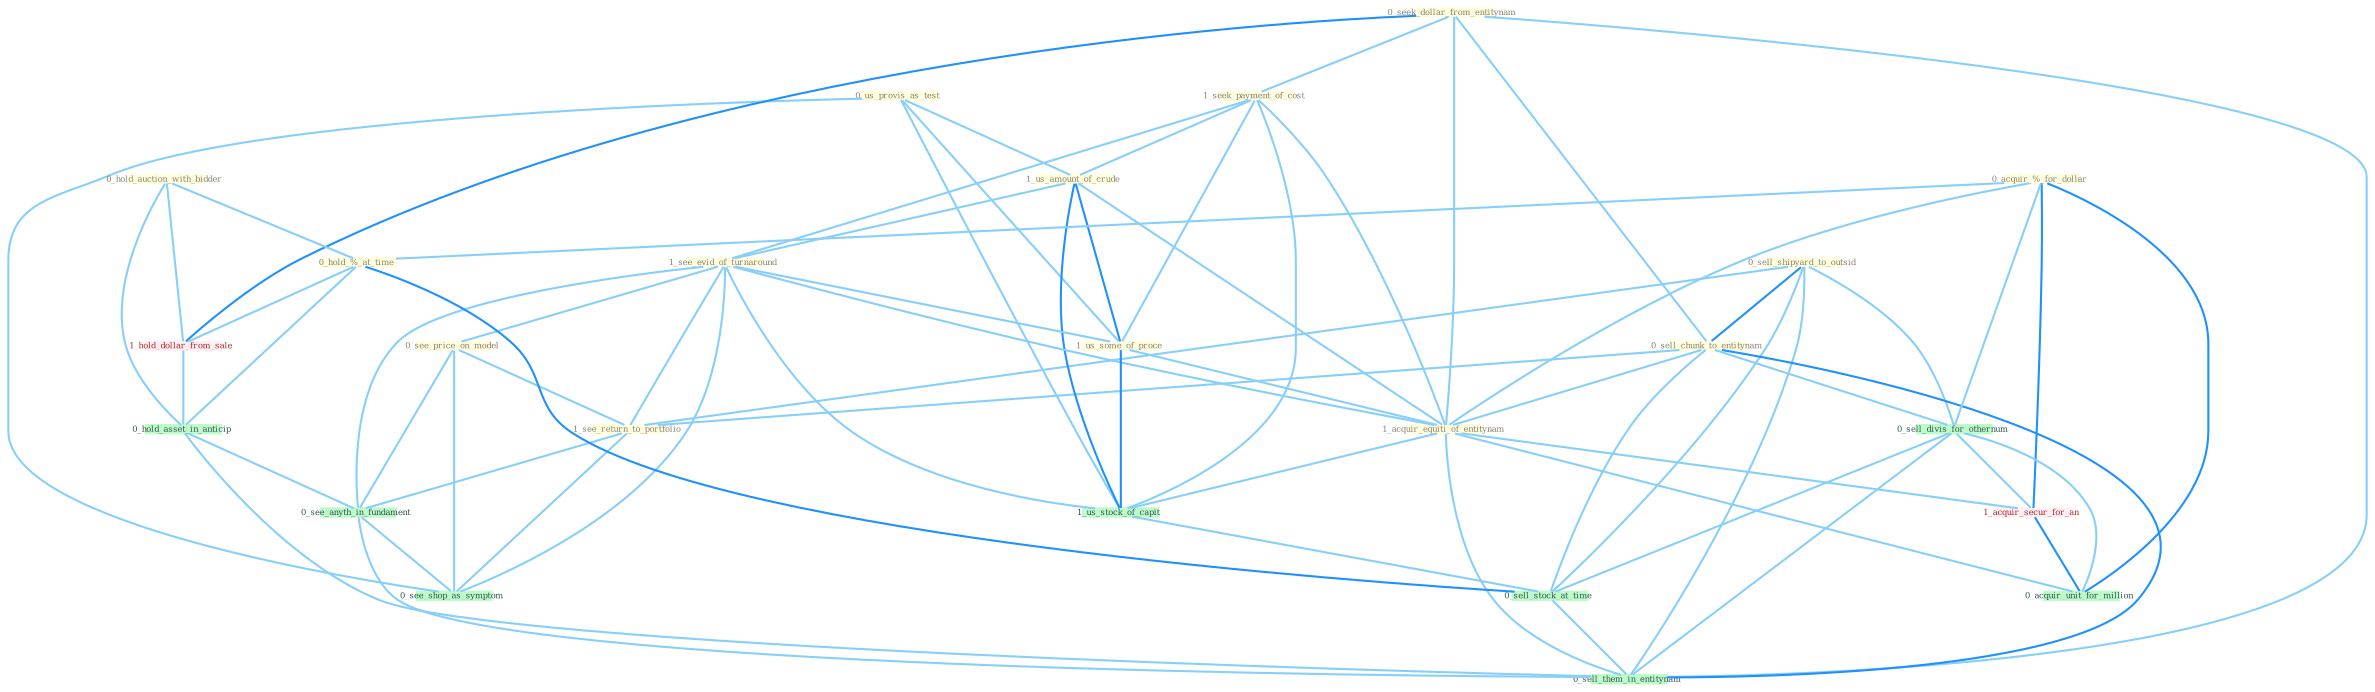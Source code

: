 Graph G{ 
    node
    [shape=polygon,style=filled,width=.5,height=.06,color="#BDFCC9",fixedsize=true,fontsize=4,
    fontcolor="#2f4f4f"];
    {node
    [color="#ffffe0", fontcolor="#8b7d6b"] "0_us_provis_as_test " "0_seek_dollar_from_entitynam " "1_seek_payment_of_cost " "0_sell_shipyard_to_outsid " "0_sell_chunk_to_entitynam " "1_us_amount_of_crude " "1_see_evid_of_turnaround " "0_hold_auction_with_bidder " "0_see_price_on_model " "1_us_some_of_proce " "1_see_return_to_portfolio " "0_acquir_%_for_dollar " "1_acquir_equiti_of_entitynam " "0_hold_%_at_time "}
{node [color="#fff0f5", fontcolor="#b22222"] "1_acquir_secur_for_an " "1_hold_dollar_from_sale "}
edge [color="#B0E2FF"];

	"0_us_provis_as_test " -- "1_us_amount_of_crude " [w="1", color="#87cefa" ];
	"0_us_provis_as_test " -- "1_us_some_of_proce " [w="1", color="#87cefa" ];
	"0_us_provis_as_test " -- "1_us_stock_of_capit " [w="1", color="#87cefa" ];
	"0_us_provis_as_test " -- "0_see_shop_as_symptom " [w="1", color="#87cefa" ];
	"0_seek_dollar_from_entitynam " -- "1_seek_payment_of_cost " [w="1", color="#87cefa" ];
	"0_seek_dollar_from_entitynam " -- "0_sell_chunk_to_entitynam " [w="1", color="#87cefa" ];
	"0_seek_dollar_from_entitynam " -- "1_acquir_equiti_of_entitynam " [w="1", color="#87cefa" ];
	"0_seek_dollar_from_entitynam " -- "1_hold_dollar_from_sale " [w="2", color="#1e90ff" , len=0.8];
	"0_seek_dollar_from_entitynam " -- "0_sell_them_in_entitynam " [w="1", color="#87cefa" ];
	"1_seek_payment_of_cost " -- "1_us_amount_of_crude " [w="1", color="#87cefa" ];
	"1_seek_payment_of_cost " -- "1_see_evid_of_turnaround " [w="1", color="#87cefa" ];
	"1_seek_payment_of_cost " -- "1_us_some_of_proce " [w="1", color="#87cefa" ];
	"1_seek_payment_of_cost " -- "1_acquir_equiti_of_entitynam " [w="1", color="#87cefa" ];
	"1_seek_payment_of_cost " -- "1_us_stock_of_capit " [w="1", color="#87cefa" ];
	"0_sell_shipyard_to_outsid " -- "0_sell_chunk_to_entitynam " [w="2", color="#1e90ff" , len=0.8];
	"0_sell_shipyard_to_outsid " -- "1_see_return_to_portfolio " [w="1", color="#87cefa" ];
	"0_sell_shipyard_to_outsid " -- "0_sell_divis_for_othernum " [w="1", color="#87cefa" ];
	"0_sell_shipyard_to_outsid " -- "0_sell_stock_at_time " [w="1", color="#87cefa" ];
	"0_sell_shipyard_to_outsid " -- "0_sell_them_in_entitynam " [w="1", color="#87cefa" ];
	"0_sell_chunk_to_entitynam " -- "1_see_return_to_portfolio " [w="1", color="#87cefa" ];
	"0_sell_chunk_to_entitynam " -- "1_acquir_equiti_of_entitynam " [w="1", color="#87cefa" ];
	"0_sell_chunk_to_entitynam " -- "0_sell_divis_for_othernum " [w="1", color="#87cefa" ];
	"0_sell_chunk_to_entitynam " -- "0_sell_stock_at_time " [w="1", color="#87cefa" ];
	"0_sell_chunk_to_entitynam " -- "0_sell_them_in_entitynam " [w="2", color="#1e90ff" , len=0.8];
	"1_us_amount_of_crude " -- "1_see_evid_of_turnaround " [w="1", color="#87cefa" ];
	"1_us_amount_of_crude " -- "1_us_some_of_proce " [w="2", color="#1e90ff" , len=0.8];
	"1_us_amount_of_crude " -- "1_acquir_equiti_of_entitynam " [w="1", color="#87cefa" ];
	"1_us_amount_of_crude " -- "1_us_stock_of_capit " [w="2", color="#1e90ff" , len=0.8];
	"1_see_evid_of_turnaround " -- "0_see_price_on_model " [w="1", color="#87cefa" ];
	"1_see_evid_of_turnaround " -- "1_us_some_of_proce " [w="1", color="#87cefa" ];
	"1_see_evid_of_turnaround " -- "1_see_return_to_portfolio " [w="1", color="#87cefa" ];
	"1_see_evid_of_turnaround " -- "1_acquir_equiti_of_entitynam " [w="1", color="#87cefa" ];
	"1_see_evid_of_turnaround " -- "1_us_stock_of_capit " [w="1", color="#87cefa" ];
	"1_see_evid_of_turnaround " -- "0_see_anyth_in_fundament " [w="1", color="#87cefa" ];
	"1_see_evid_of_turnaround " -- "0_see_shop_as_symptom " [w="1", color="#87cefa" ];
	"0_hold_auction_with_bidder " -- "0_hold_%_at_time " [w="1", color="#87cefa" ];
	"0_hold_auction_with_bidder " -- "1_hold_dollar_from_sale " [w="1", color="#87cefa" ];
	"0_hold_auction_with_bidder " -- "0_hold_asset_in_anticip " [w="1", color="#87cefa" ];
	"0_see_price_on_model " -- "1_see_return_to_portfolio " [w="1", color="#87cefa" ];
	"0_see_price_on_model " -- "0_see_anyth_in_fundament " [w="1", color="#87cefa" ];
	"0_see_price_on_model " -- "0_see_shop_as_symptom " [w="1", color="#87cefa" ];
	"1_us_some_of_proce " -- "1_acquir_equiti_of_entitynam " [w="1", color="#87cefa" ];
	"1_us_some_of_proce " -- "1_us_stock_of_capit " [w="2", color="#1e90ff" , len=0.8];
	"1_see_return_to_portfolio " -- "0_see_anyth_in_fundament " [w="1", color="#87cefa" ];
	"1_see_return_to_portfolio " -- "0_see_shop_as_symptom " [w="1", color="#87cefa" ];
	"0_acquir_%_for_dollar " -- "1_acquir_equiti_of_entitynam " [w="1", color="#87cefa" ];
	"0_acquir_%_for_dollar " -- "0_hold_%_at_time " [w="1", color="#87cefa" ];
	"0_acquir_%_for_dollar " -- "0_sell_divis_for_othernum " [w="1", color="#87cefa" ];
	"0_acquir_%_for_dollar " -- "1_acquir_secur_for_an " [w="2", color="#1e90ff" , len=0.8];
	"0_acquir_%_for_dollar " -- "0_acquir_unit_for_million " [w="2", color="#1e90ff" , len=0.8];
	"1_acquir_equiti_of_entitynam " -- "1_acquir_secur_for_an " [w="1", color="#87cefa" ];
	"1_acquir_equiti_of_entitynam " -- "1_us_stock_of_capit " [w="1", color="#87cefa" ];
	"1_acquir_equiti_of_entitynam " -- "0_acquir_unit_for_million " [w="1", color="#87cefa" ];
	"1_acquir_equiti_of_entitynam " -- "0_sell_them_in_entitynam " [w="1", color="#87cefa" ];
	"0_hold_%_at_time " -- "1_hold_dollar_from_sale " [w="1", color="#87cefa" ];
	"0_hold_%_at_time " -- "0_hold_asset_in_anticip " [w="1", color="#87cefa" ];
	"0_hold_%_at_time " -- "0_sell_stock_at_time " [w="2", color="#1e90ff" , len=0.8];
	"0_sell_divis_for_othernum " -- "1_acquir_secur_for_an " [w="1", color="#87cefa" ];
	"0_sell_divis_for_othernum " -- "0_sell_stock_at_time " [w="1", color="#87cefa" ];
	"0_sell_divis_for_othernum " -- "0_acquir_unit_for_million " [w="1", color="#87cefa" ];
	"0_sell_divis_for_othernum " -- "0_sell_them_in_entitynam " [w="1", color="#87cefa" ];
	"1_acquir_secur_for_an " -- "0_acquir_unit_for_million " [w="2", color="#1e90ff" , len=0.8];
	"1_us_stock_of_capit " -- "0_sell_stock_at_time " [w="1", color="#87cefa" ];
	"1_hold_dollar_from_sale " -- "0_hold_asset_in_anticip " [w="1", color="#87cefa" ];
	"0_hold_asset_in_anticip " -- "0_see_anyth_in_fundament " [w="1", color="#87cefa" ];
	"0_hold_asset_in_anticip " -- "0_sell_them_in_entitynam " [w="1", color="#87cefa" ];
	"0_sell_stock_at_time " -- "0_sell_them_in_entitynam " [w="1", color="#87cefa" ];
	"0_see_anyth_in_fundament " -- "0_see_shop_as_symptom " [w="1", color="#87cefa" ];
	"0_see_anyth_in_fundament " -- "0_sell_them_in_entitynam " [w="1", color="#87cefa" ];
}